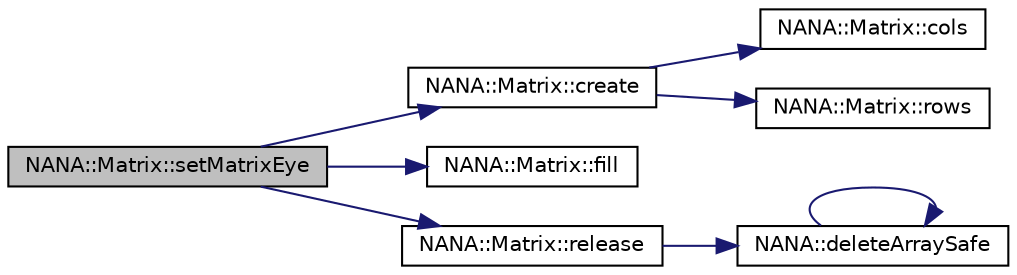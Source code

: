 digraph "NANA::Matrix::setMatrixEye"
{
 // LATEX_PDF_SIZE
  edge [fontname="Helvetica",fontsize="10",labelfontname="Helvetica",labelfontsize="10"];
  node [fontname="Helvetica",fontsize="10",shape=record];
  rankdir="LR";
  Node1 [label="NANA::Matrix::setMatrixEye",height=0.2,width=0.4,color="black", fillcolor="grey75", style="filled", fontcolor="black",tooltip="将当前矩阵设置为单位矩阵"];
  Node1 -> Node2 [color="midnightblue",fontsize="10",style="solid",fontname="Helvetica"];
  Node2 [label="NANA::Matrix::create",height=0.2,width=0.4,color="black", fillcolor="white", style="filled",URL="$class_n_a_n_a_1_1_matrix.html#a9143733c65d050c962bb9ea8fe03d19b",tooltip="申请内存"];
  Node2 -> Node3 [color="midnightblue",fontsize="10",style="solid",fontname="Helvetica"];
  Node3 [label="NANA::Matrix::cols",height=0.2,width=0.4,color="black", fillcolor="white", style="filled",URL="$class_n_a_n_a_1_1_matrix.html#a5e7705b4d776c325b12b0599c021f607",tooltip="获取矩阵的列数"];
  Node2 -> Node4 [color="midnightblue",fontsize="10",style="solid",fontname="Helvetica"];
  Node4 [label="NANA::Matrix::rows",height=0.2,width=0.4,color="black", fillcolor="white", style="filled",URL="$class_n_a_n_a_1_1_matrix.html#a59af2b31be0c8625466dea7fa5a36afa",tooltip="获取矩阵的行数"];
  Node1 -> Node5 [color="midnightblue",fontsize="10",style="solid",fontname="Helvetica"];
  Node5 [label="NANA::Matrix::fill",height=0.2,width=0.4,color="black", fillcolor="white", style="filled",URL="$class_n_a_n_a_1_1_matrix.html#aeac2a4af02d821da6f1890f4073eac51",tooltip="用value填充Matrix的全部内容"];
  Node1 -> Node6 [color="midnightblue",fontsize="10",style="solid",fontname="Helvetica"];
  Node6 [label="NANA::Matrix::release",height=0.2,width=0.4,color="black", fillcolor="white", style="filled",URL="$class_n_a_n_a_1_1_matrix.html#af89b2a36817707cc891210384ac59f98",tooltip="释放已申请的内存"];
  Node6 -> Node7 [color="midnightblue",fontsize="10",style="solid",fontname="Helvetica"];
  Node7 [label="NANA::deleteArraySafe",height=0.2,width=0.4,color="black", fillcolor="white", style="filled",URL="$safememory_8hpp.html#a4ef1679be806b08b4ac9941cb4045adb",tooltip="deleteArraySafe 安全释放 xxx * a = new xxx[num];申请的内存"];
  Node7 -> Node7 [color="midnightblue",fontsize="10",style="solid",fontname="Helvetica"];
}
